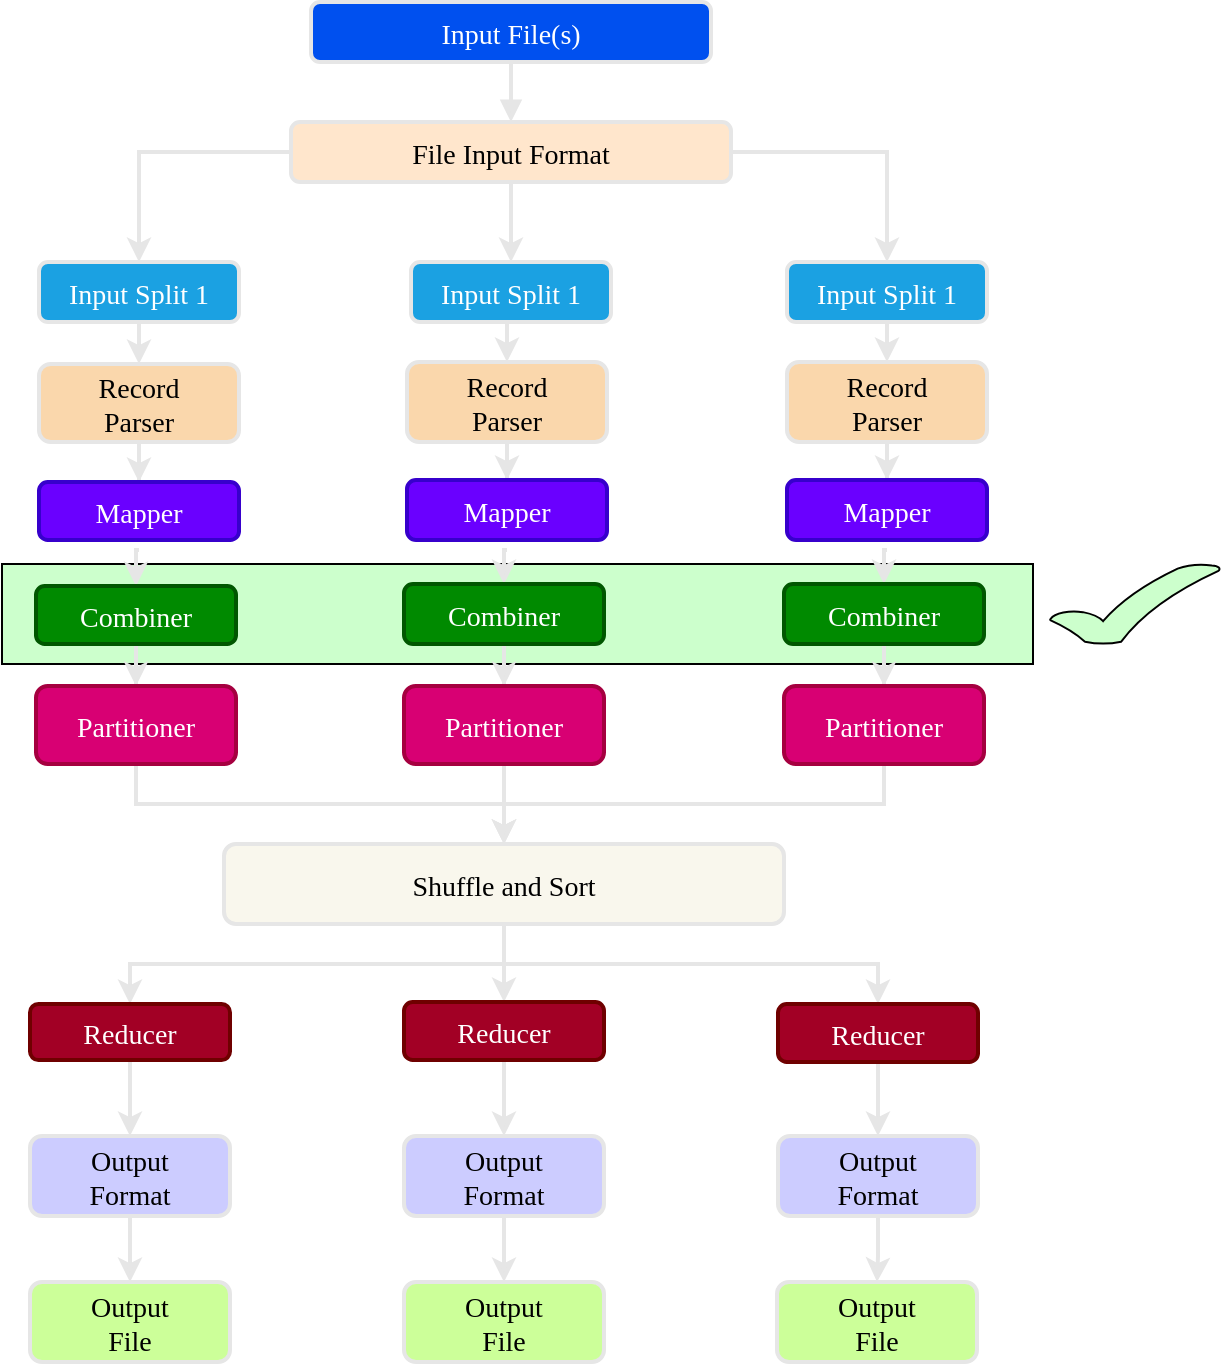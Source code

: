 <mxfile version="14.9.6" type="device"><diagram name="Page-1" id="97916047-d0de-89f5-080d-49f4d83e522f"><mxGraphModel dx="1106" dy="774" grid="1" gridSize="10" guides="1" tooltips="1" connect="1" arrows="1" fold="1" page="1" pageScale="1.5" pageWidth="1169" pageHeight="827" background="none" math="0" shadow="0"><root><mxCell id="0"/><mxCell id="1" parent="0"/><mxCell id="WbqQ_Noond0KkZi2FbzZ-31" value="" style="rounded=0;whiteSpace=wrap;html=1;fillColor=#CCFFCC;" vertex="1" parent="1"><mxGeometry x="6" y="301" width="515.5" height="50" as="geometry"/></mxCell><mxCell id="2" value="Input File(s)" style="rounded=1;fillColor=#0050ef;shadow=0;fontStyle=0;fontColor=#ffffff;fontSize=14;strokeWidth=2;strokeColor=#E6E6E6;fontFamily=Verdana;" parent="1" vertex="1"><mxGeometry x="160.5" y="20" width="200" height="30" as="geometry"/></mxCell><mxCell id="e9Tq4WVeTHn1IqNeZjUf-38" value="" style="edgeStyle=orthogonalEdgeStyle;rounded=0;orthogonalLoop=1;jettySize=auto;shadow=0;fontSize=14;strokeWidth=2;strokeColor=#E6E6E6;fontStyle=0;fontFamily=Verdana;" parent="1" source="3" target="O9AAWmq8OEumYXpwubqZ-82" edge="1"><mxGeometry relative="1" as="geometry"/></mxCell><mxCell id="e9Tq4WVeTHn1IqNeZjUf-39" value="" style="edgeStyle=orthogonalEdgeStyle;rounded=0;orthogonalLoop=1;jettySize=auto;entryX=0.5;entryY=0;entryDx=0;entryDy=0;shadow=0;fontSize=14;strokeWidth=2;strokeColor=#E6E6E6;fontStyle=0;fontFamily=Verdana;" parent="1" source="3" target="O9AAWmq8OEumYXpwubqZ-72" edge="1"><mxGeometry relative="1" as="geometry"/></mxCell><mxCell id="e9Tq4WVeTHn1IqNeZjUf-40" value="" style="edgeStyle=orthogonalEdgeStyle;rounded=0;orthogonalLoop=1;jettySize=auto;entryX=0.5;entryY=0;entryDx=0;entryDy=0;shadow=0;fontSize=14;strokeWidth=2;strokeColor=#E6E6E6;fontStyle=0;fontFamily=Verdana;" parent="1" source="3" target="4" edge="1"><mxGeometry relative="1" as="geometry"/></mxCell><mxCell id="3" value="File Input Format" style="rounded=1;fillColor=#ffe6cc;shadow=0;fontStyle=0;fontSize=14;strokeWidth=2;strokeColor=#E6E6E6;fontFamily=Verdana;" parent="1" vertex="1"><mxGeometry x="150.5" y="80" width="220" height="30" as="geometry"/></mxCell><mxCell id="O9AAWmq8OEumYXpwubqZ-67" value="" style="edgeStyle=orthogonalEdgeStyle;rounded=0;orthogonalLoop=1;jettySize=auto;exitX=0.5;exitY=1;exitDx=0;exitDy=0;entryX=0.5;entryY=0;entryDx=0;entryDy=0;strokeWidth=2;shadow=0;fontStyle=0;fontSize=14;strokeColor=#E6E6E6;fontFamily=Verdana;" parent="1" source="4" target="O9AAWmq8OEumYXpwubqZ-56" edge="1"><mxGeometry relative="1" as="geometry"/></mxCell><mxCell id="4" value="Input Split 1" style="rounded=1;fillColor=#1ba1e2;shadow=0;fontStyle=0;fontColor=#ffffff;fontSize=14;strokeWidth=2;strokeColor=#E6E6E6;fontFamily=Verdana;" parent="1" vertex="1"><mxGeometry x="24.5" y="150" width="100" height="30" as="geometry"/></mxCell><mxCell id="29" value="" style="edgeStyle=elbowEdgeStyle;elbow=vertical;strokeWidth=2;endArrow=block;endFill=1;fontStyle=0;shadow=0;fontSize=14;strokeColor=#E6E6E6;fontFamily=Verdana;" parent="1" source="2" target="3" edge="1"><mxGeometry x="-480.75" y="-74.5" width="100" height="100" as="geometry"><mxPoint x="-480.75" y="25.5" as="sourcePoint"/><mxPoint x="-380.75" y="-74.5" as="targetPoint"/></mxGeometry></mxCell><mxCell id="O9AAWmq8OEumYXpwubqZ-68" value="" style="edgeStyle=orthogonalEdgeStyle;rounded=0;orthogonalLoop=1;jettySize=auto;entryX=0.5;entryY=0;entryDx=0;entryDy=0;strokeWidth=2;shadow=0;fontStyle=0;fontSize=14;strokeColor=#E6E6E6;fontFamily=Verdana;" parent="1" source="O9AAWmq8OEumYXpwubqZ-56" target="O9AAWmq8OEumYXpwubqZ-59" edge="1"><mxGeometry relative="1" as="geometry"/></mxCell><mxCell id="O9AAWmq8OEumYXpwubqZ-56" value="Record &#10;Parser" style="rounded=1;fillColor=#fad7ac;shadow=0;fontStyle=0;fontSize=14;strokeWidth=2;strokeColor=#E6E6E6;fontFamily=Verdana;" parent="1" vertex="1"><mxGeometry x="24.5" y="201" width="100" height="39" as="geometry"/></mxCell><mxCell id="O9AAWmq8OEumYXpwubqZ-69" value="" style="edgeStyle=orthogonalEdgeStyle;rounded=0;orthogonalLoop=1;jettySize=auto;entryX=0.5;entryY=0;entryDx=0;entryDy=0;strokeWidth=2;shadow=0;fontStyle=0;fontSize=14;strokeColor=#E6E6E6;fontFamily=Verdana;" parent="1" target="O9AAWmq8OEumYXpwubqZ-60" edge="1"><mxGeometry relative="1" as="geometry"><mxPoint x="74.5" y="294" as="sourcePoint"/></mxGeometry></mxCell><mxCell id="O9AAWmq8OEumYXpwubqZ-59" value="Mapper" style="rounded=1;fillColor=#6a00ff;shadow=0;fontStyle=0;fontSize=14;strokeWidth=2;strokeColor=#3700CC;fontFamily=Verdana;fontColor=#ffffff;" parent="1" vertex="1"><mxGeometry x="24.5" y="260" width="100" height="29" as="geometry"/></mxCell><mxCell id="e9Tq4WVeTHn1IqNeZjUf-33" value="" style="edgeStyle=orthogonalEdgeStyle;rounded=0;orthogonalLoop=1;jettySize=auto;entryX=0.5;entryY=0;entryDx=0;entryDy=0;shadow=0;strokeWidth=2;fontStyle=0;fontSize=14;strokeColor=#E6E6E6;fontFamily=Verdana;" parent="1" source="O9AAWmq8OEumYXpwubqZ-60" target="O9AAWmq8OEumYXpwubqZ-61" edge="1"><mxGeometry relative="1" as="geometry"/></mxCell><mxCell id="O9AAWmq8OEumYXpwubqZ-60" value="Combiner" style="rounded=1;fillColor=#008a00;shadow=0;fontStyle=0;fontSize=14;strokeWidth=2;strokeColor=#005700;fontFamily=Verdana;fontColor=#ffffff;" parent="1" vertex="1"><mxGeometry x="23" y="312" width="100" height="29" as="geometry"/></mxCell><mxCell id="e9Tq4WVeTHn1IqNeZjUf-31" value="" style="edgeStyle=orthogonalEdgeStyle;rounded=0;orthogonalLoop=1;jettySize=auto;entryX=0.5;entryY=0;entryDx=0;entryDy=0;shadow=0;strokeWidth=2;fontStyle=0;fontSize=14;strokeColor=#E6E6E6;fontFamily=Verdana;" parent="1" source="O9AAWmq8OEumYXpwubqZ-61" target="O9AAWmq8OEumYXpwubqZ-93" edge="1"><mxGeometry relative="1" as="geometry"/></mxCell><mxCell id="O9AAWmq8OEumYXpwubqZ-61" value="Partitioner" style="rounded=1;fillColor=#d80073;shadow=0;fontStyle=0;fontSize=14;fontColor=#ffffff;strokeWidth=2;strokeColor=#A50040;fontFamily=Verdana;" parent="1" vertex="1"><mxGeometry x="23" y="362" width="100" height="39" as="geometry"/></mxCell><mxCell id="O9AAWmq8OEumYXpwubqZ-71" value="" style="edgeStyle=orthogonalEdgeStyle;rounded=0;orthogonalLoop=1;jettySize=auto;exitX=0.5;exitY=1;exitDx=0;exitDy=0;entryX=0.5;entryY=0;entryDx=0;entryDy=0;strokeWidth=2;shadow=0;fontStyle=0;fontSize=14;strokeColor=#E6E6E6;fontFamily=Verdana;" parent="1" source="O9AAWmq8OEumYXpwubqZ-72" target="O9AAWmq8OEumYXpwubqZ-74" edge="1"><mxGeometry relative="1" as="geometry"/></mxCell><mxCell id="O9AAWmq8OEumYXpwubqZ-72" value="Input Split 1" style="rounded=1;fillColor=#1ba1e2;shadow=0;fontStyle=0;fontColor=#ffffff;fontSize=14;strokeWidth=2;strokeColor=#E6E6E6;fontFamily=Verdana;" parent="1" vertex="1"><mxGeometry x="210.5" y="150" width="100" height="30" as="geometry"/></mxCell><mxCell id="O9AAWmq8OEumYXpwubqZ-73" value="" style="edgeStyle=orthogonalEdgeStyle;rounded=0;orthogonalLoop=1;jettySize=auto;entryX=0.5;entryY=0;entryDx=0;entryDy=0;strokeWidth=2;shadow=0;fontStyle=0;fontSize=14;strokeColor=#E6E6E6;fontFamily=Verdana;" parent="1" source="O9AAWmq8OEumYXpwubqZ-74" target="O9AAWmq8OEumYXpwubqZ-76" edge="1"><mxGeometry relative="1" as="geometry"/></mxCell><mxCell id="O9AAWmq8OEumYXpwubqZ-74" value="Record &#10;Parser" style="rounded=1;fillColor=#fad7ac;shadow=0;fontStyle=0;fontSize=14;strokeWidth=2;strokeColor=#E6E6E6;fontFamily=Verdana;" parent="1" vertex="1"><mxGeometry x="208.5" y="200" width="100" height="40" as="geometry"/></mxCell><mxCell id="O9AAWmq8OEumYXpwubqZ-75" value="" style="edgeStyle=orthogonalEdgeStyle;rounded=0;orthogonalLoop=1;jettySize=auto;entryX=0.5;entryY=0;entryDx=0;entryDy=0;strokeWidth=2;shadow=0;fontStyle=0;fontSize=14;strokeColor=#E6E6E6;fontFamily=Verdana;" parent="1" target="O9AAWmq8OEumYXpwubqZ-78" edge="1"><mxGeometry relative="1" as="geometry"><mxPoint x="258.5" y="294" as="sourcePoint"/></mxGeometry></mxCell><mxCell id="O9AAWmq8OEumYXpwubqZ-76" value="Mapper" style="rounded=1;fillColor=#6a00ff;shadow=0;fontStyle=0;fontSize=14;strokeWidth=2;strokeColor=#3700CC;fontFamily=Verdana;fontColor=#ffffff;" parent="1" vertex="1"><mxGeometry x="208.5" y="259" width="100" height="30" as="geometry"/></mxCell><mxCell id="e9Tq4WVeTHn1IqNeZjUf-34" value="" style="edgeStyle=orthogonalEdgeStyle;rounded=0;orthogonalLoop=1;jettySize=auto;shadow=0;strokeWidth=2;fontStyle=0;fontSize=14;strokeColor=#E6E6E6;fontFamily=Verdana;" parent="1" source="O9AAWmq8OEumYXpwubqZ-78" target="O9AAWmq8OEumYXpwubqZ-79" edge="1"><mxGeometry relative="1" as="geometry"/></mxCell><mxCell id="O9AAWmq8OEumYXpwubqZ-78" value="Combiner" style="rounded=1;fillColor=#008a00;shadow=0;fontStyle=0;fontSize=14;strokeWidth=2;strokeColor=#005700;fontFamily=Verdana;fontColor=#ffffff;" parent="1" vertex="1"><mxGeometry x="207" y="311" width="100" height="30" as="geometry"/></mxCell><mxCell id="O9AAWmq8OEumYXpwubqZ-96" value="" style="edgeStyle=orthogonalEdgeStyle;rounded=0;orthogonalLoop=1;jettySize=auto;entryX=0.5;entryY=0;entryDx=0;entryDy=0;strokeWidth=2;shadow=0;fontStyle=0;fontSize=14;strokeColor=#E6E6E6;fontFamily=Verdana;" parent="1" source="O9AAWmq8OEumYXpwubqZ-79" target="O9AAWmq8OEumYXpwubqZ-93" edge="1"><mxGeometry relative="1" as="geometry"/></mxCell><mxCell id="O9AAWmq8OEumYXpwubqZ-79" value="Partitioner" style="rounded=1;fillColor=#d80073;shadow=0;fontStyle=0;fontSize=14;fontColor=#ffffff;strokeWidth=2;strokeColor=#A50040;fontFamily=Verdana;" parent="1" vertex="1"><mxGeometry x="207" y="362" width="100" height="39" as="geometry"/></mxCell><mxCell id="O9AAWmq8OEumYXpwubqZ-81" value="" style="edgeStyle=orthogonalEdgeStyle;rounded=0;orthogonalLoop=1;jettySize=auto;exitX=0.5;exitY=1;exitDx=0;exitDy=0;entryX=0.5;entryY=0;entryDx=0;entryDy=0;strokeWidth=2;shadow=0;fontStyle=0;fontSize=14;strokeColor=#E6E6E6;fontFamily=Verdana;" parent="1" source="O9AAWmq8OEumYXpwubqZ-82" target="O9AAWmq8OEumYXpwubqZ-84" edge="1"><mxGeometry relative="1" as="geometry"/></mxCell><mxCell id="O9AAWmq8OEumYXpwubqZ-82" value="Input Split 1" style="rounded=1;fillColor=#1ba1e2;shadow=0;fontStyle=0;fontColor=#ffffff;fontSize=14;strokeWidth=2;strokeColor=#E6E6E6;fontFamily=Verdana;" parent="1" vertex="1"><mxGeometry x="398.5" y="150" width="100" height="30" as="geometry"/></mxCell><mxCell id="O9AAWmq8OEumYXpwubqZ-83" value="" style="edgeStyle=orthogonalEdgeStyle;rounded=0;orthogonalLoop=1;jettySize=auto;entryX=0.5;entryY=0;entryDx=0;entryDy=0;strokeWidth=2;shadow=0;fontStyle=0;fontSize=14;strokeColor=#E6E6E6;fontFamily=Verdana;" parent="1" source="O9AAWmq8OEumYXpwubqZ-84" target="O9AAWmq8OEumYXpwubqZ-86" edge="1"><mxGeometry relative="1" as="geometry"/></mxCell><mxCell id="O9AAWmq8OEumYXpwubqZ-84" value="Record &#10;Parser" style="rounded=1;fillColor=#fad7ac;shadow=0;fontStyle=0;fontSize=14;strokeWidth=2;strokeColor=#E6E6E6;fontFamily=Verdana;" parent="1" vertex="1"><mxGeometry x="398.5" y="200" width="100" height="40" as="geometry"/></mxCell><mxCell id="O9AAWmq8OEumYXpwubqZ-85" value="" style="edgeStyle=orthogonalEdgeStyle;rounded=0;orthogonalLoop=1;jettySize=auto;entryX=0.5;entryY=0;entryDx=0;entryDy=0;strokeWidth=2;shadow=0;fontStyle=0;fontSize=14;strokeColor=#E6E6E6;fontFamily=Verdana;" parent="1" target="O9AAWmq8OEumYXpwubqZ-88" edge="1"><mxGeometry relative="1" as="geometry"><mxPoint x="448.5" y="294" as="sourcePoint"/></mxGeometry></mxCell><mxCell id="O9AAWmq8OEumYXpwubqZ-86" value="Mapper" style="rounded=1;fillColor=#6a00ff;shadow=0;fontStyle=0;fontSize=14;strokeWidth=2;strokeColor=#3700CC;fontFamily=Verdana;fontColor=#ffffff;" parent="1" vertex="1"><mxGeometry x="398.5" y="259" width="100" height="30" as="geometry"/></mxCell><mxCell id="e9Tq4WVeTHn1IqNeZjUf-35" value="" style="edgeStyle=orthogonalEdgeStyle;rounded=0;orthogonalLoop=1;jettySize=auto;shadow=0;strokeWidth=2;fontStyle=0;fontSize=14;strokeColor=#E6E6E6;fontFamily=Verdana;" parent="1" source="O9AAWmq8OEumYXpwubqZ-88" target="O9AAWmq8OEumYXpwubqZ-89" edge="1"><mxGeometry relative="1" as="geometry"/></mxCell><mxCell id="O9AAWmq8OEumYXpwubqZ-88" value="Combiner" style="rounded=1;fillColor=#008a00;shadow=0;fontStyle=0;fontSize=14;strokeWidth=2;strokeColor=#005700;fontFamily=Verdana;fontColor=#ffffff;" parent="1" vertex="1"><mxGeometry x="397" y="311" width="100" height="30" as="geometry"/></mxCell><mxCell id="O9AAWmq8OEumYXpwubqZ-97" value="" style="edgeStyle=orthogonalEdgeStyle;rounded=0;orthogonalLoop=1;jettySize=auto;entryX=0.5;entryY=0;entryDx=0;entryDy=0;strokeWidth=2;shadow=0;fontStyle=0;fontSize=14;strokeColor=#E6E6E6;fontFamily=Verdana;" parent="1" source="O9AAWmq8OEumYXpwubqZ-89" target="O9AAWmq8OEumYXpwubqZ-93" edge="1"><mxGeometry relative="1" as="geometry"/></mxCell><mxCell id="O9AAWmq8OEumYXpwubqZ-89" value="Partitioner" style="rounded=1;fillColor=#d80073;shadow=0;fontStyle=0;fontSize=14;fontColor=#ffffff;strokeWidth=2;strokeColor=#A50040;fontFamily=Verdana;" parent="1" vertex="1"><mxGeometry x="397" y="362" width="100" height="39" as="geometry"/></mxCell><mxCell id="O9AAWmq8OEumYXpwubqZ-107" value="" style="edgeStyle=orthogonalEdgeStyle;rounded=0;orthogonalLoop=1;jettySize=auto;entryX=0.5;entryY=0;entryDx=0;entryDy=0;strokeWidth=2;shadow=0;fontStyle=0;fontSize=14;strokeColor=#E6E6E6;fontFamily=Verdana;" parent="1" source="O9AAWmq8OEumYXpwubqZ-93" target="O9AAWmq8OEumYXpwubqZ-99" edge="1"><mxGeometry relative="1" as="geometry"/></mxCell><mxCell id="O9AAWmq8OEumYXpwubqZ-109" value="" style="edgeStyle=orthogonalEdgeStyle;rounded=0;orthogonalLoop=1;jettySize=auto;entryX=0.5;entryY=0;entryDx=0;entryDy=0;strokeWidth=2;shadow=0;fontStyle=0;fontSize=14;strokeColor=#E6E6E6;fontFamily=Verdana;" parent="1" source="O9AAWmq8OEumYXpwubqZ-93" target="O9AAWmq8OEumYXpwubqZ-98" edge="1"><mxGeometry relative="1" as="geometry"/></mxCell><mxCell id="e9Tq4WVeTHn1IqNeZjUf-37" value="" style="edgeStyle=orthogonalEdgeStyle;rounded=0;orthogonalLoop=1;jettySize=auto;entryX=0.5;entryY=0;entryDx=0;entryDy=0;shadow=0;fontSize=14;strokeWidth=2;strokeColor=#E6E6E6;fontStyle=0;fontFamily=Verdana;" parent="1" source="O9AAWmq8OEumYXpwubqZ-93" target="O9AAWmq8OEumYXpwubqZ-100" edge="1"><mxGeometry relative="1" as="geometry"/></mxCell><mxCell id="O9AAWmq8OEumYXpwubqZ-93" value="Shuffle and Sort" style="rounded=1;fillColor=#f9f7ed;shadow=0;fontStyle=0;fontSize=14;strokeWidth=2;strokeColor=#E6E6E6;fontFamily=Verdana;" parent="1" vertex="1"><mxGeometry x="117" y="441" width="280" height="40" as="geometry"/></mxCell><mxCell id="O9AAWmq8OEumYXpwubqZ-110" value="" style="edgeStyle=orthogonalEdgeStyle;rounded=0;orthogonalLoop=1;jettySize=auto;entryX=0.5;entryY=0;entryDx=0;entryDy=0;strokeWidth=2;shadow=0;fontStyle=0;fontSize=14;strokeColor=#E6E6E6;fontFamily=Verdana;" parent="1" source="O9AAWmq8OEumYXpwubqZ-98" target="O9AAWmq8OEumYXpwubqZ-101" edge="1"><mxGeometry relative="1" as="geometry"/></mxCell><mxCell id="O9AAWmq8OEumYXpwubqZ-98" value="Reducer" style="rounded=1;shadow=0;fontStyle=0;fontSize=14;fillColor=#a20025;strokeWidth=2;strokeColor=#6F0000;fontFamily=Verdana;fontColor=#ffffff;" parent="1" vertex="1"><mxGeometry x="20" y="521" width="100" height="28" as="geometry"/></mxCell><mxCell id="O9AAWmq8OEumYXpwubqZ-111" value="" style="edgeStyle=orthogonalEdgeStyle;rounded=0;orthogonalLoop=1;jettySize=auto;entryX=0.5;entryY=0;entryDx=0;entryDy=0;strokeWidth=2;shadow=0;fontStyle=0;fontSize=14;strokeColor=#E6E6E6;fontFamily=Verdana;" parent="1" source="O9AAWmq8OEumYXpwubqZ-99" target="O9AAWmq8OEumYXpwubqZ-102" edge="1"><mxGeometry relative="1" as="geometry"/></mxCell><mxCell id="O9AAWmq8OEumYXpwubqZ-99" value="Reducer" style="rounded=1;shadow=0;fontStyle=0;fontSize=14;fillColor=#a20025;strokeWidth=2;strokeColor=#6F0000;fontFamily=Verdana;fontColor=#ffffff;" parent="1" vertex="1"><mxGeometry x="207" y="520" width="100" height="29" as="geometry"/></mxCell><mxCell id="O9AAWmq8OEumYXpwubqZ-112" value="" style="edgeStyle=orthogonalEdgeStyle;rounded=0;orthogonalLoop=1;jettySize=auto;strokeWidth=2;shadow=0;fontStyle=0;fontSize=14;strokeColor=#E6E6E6;fontFamily=Verdana;" parent="1" source="O9AAWmq8OEumYXpwubqZ-100" target="O9AAWmq8OEumYXpwubqZ-103" edge="1"><mxGeometry relative="1" as="geometry"/></mxCell><mxCell id="O9AAWmq8OEumYXpwubqZ-100" value="Reducer" style="rounded=1;shadow=0;fontStyle=0;fontSize=14;fillColor=#a20025;strokeWidth=2;strokeColor=#6F0000;fontFamily=Verdana;fontColor=#ffffff;" parent="1" vertex="1"><mxGeometry x="394" y="521" width="100" height="29" as="geometry"/></mxCell><mxCell id="O9AAWmq8OEumYXpwubqZ-113" value="" style="edgeStyle=orthogonalEdgeStyle;rounded=0;orthogonalLoop=1;jettySize=auto;strokeWidth=2;shadow=0;fontStyle=0;fontSize=14;strokeColor=#E6E6E6;fontFamily=Verdana;" parent="1" source="O9AAWmq8OEumYXpwubqZ-101" target="O9AAWmq8OEumYXpwubqZ-104" edge="1"><mxGeometry relative="1" as="geometry"/></mxCell><mxCell id="O9AAWmq8OEumYXpwubqZ-101" value="Output &#10;Format" style="rounded=1;shadow=0;fontStyle=0;fontSize=14;fillColor=#CCCCFF;strokeWidth=2;strokeColor=#E6E6E6;fontFamily=Verdana;" parent="1" vertex="1"><mxGeometry x="20" y="587" width="100" height="40" as="geometry"/></mxCell><mxCell id="O9AAWmq8OEumYXpwubqZ-114" value="" style="edgeStyle=orthogonalEdgeStyle;rounded=0;orthogonalLoop=1;jettySize=auto;strokeWidth=2;shadow=0;fontStyle=0;fontSize=14;strokeColor=#E6E6E6;fontFamily=Verdana;" parent="1" source="O9AAWmq8OEumYXpwubqZ-102" target="O9AAWmq8OEumYXpwubqZ-105" edge="1"><mxGeometry relative="1" as="geometry"/></mxCell><mxCell id="O9AAWmq8OEumYXpwubqZ-102" value="Output &#10;Format" style="rounded=1;shadow=0;fontStyle=0;fontSize=14;fillColor=#CCCCFF;strokeWidth=2;strokeColor=#E6E6E6;fontFamily=Verdana;" parent="1" vertex="1"><mxGeometry x="207" y="587" width="100" height="40" as="geometry"/></mxCell><mxCell id="O9AAWmq8OEumYXpwubqZ-115" value="" style="edgeStyle=orthogonalEdgeStyle;rounded=0;orthogonalLoop=1;jettySize=auto;strokeWidth=2;shadow=0;fontStyle=0;fontSize=14;strokeColor=#E6E6E6;fontFamily=Verdana;" parent="1" source="O9AAWmq8OEumYXpwubqZ-103" target="O9AAWmq8OEumYXpwubqZ-106" edge="1"><mxGeometry relative="1" as="geometry"/></mxCell><mxCell id="O9AAWmq8OEumYXpwubqZ-103" value="Output &#10;Format" style="rounded=1;shadow=0;fontStyle=0;fontSize=14;fillColor=#CCCCFF;strokeWidth=2;strokeColor=#E6E6E6;fontFamily=Verdana;" parent="1" vertex="1"><mxGeometry x="394" y="587" width="100" height="40" as="geometry"/></mxCell><mxCell id="O9AAWmq8OEumYXpwubqZ-104" value="Output&#10;File" style="rounded=1;shadow=0;fontStyle=0;fontSize=14;fillColor=#CCFF99;strokeWidth=2;strokeColor=#E6E6E6;fontFamily=Verdana;" parent="1" vertex="1"><mxGeometry x="20" y="660" width="100" height="40" as="geometry"/></mxCell><mxCell id="O9AAWmq8OEumYXpwubqZ-105" value="Output&#10;File" style="rounded=1;shadow=0;fontStyle=0;fontSize=14;fillColor=#CCFF99;strokeWidth=2;strokeColor=#E6E6E6;fontFamily=Verdana;" parent="1" vertex="1"><mxGeometry x="207" y="660" width="100" height="40" as="geometry"/></mxCell><mxCell id="O9AAWmq8OEumYXpwubqZ-106" value="Output&#10;File" style="rounded=1;shadow=0;fontStyle=0;fontSize=14;fillColor=#CCFF99;strokeWidth=2;strokeColor=#E6E6E6;fontFamily=Verdana;" parent="1" vertex="1"><mxGeometry x="393.5" y="660" width="100" height="40" as="geometry"/></mxCell><mxCell id="WbqQ_Noond0KkZi2FbzZ-33" value="" style="verticalLabelPosition=bottom;verticalAlign=top;html=1;shape=mxgraph.basic.tick;fillColor=#CCFFCC;" vertex="1" parent="1"><mxGeometry x="530" y="301" width="85" height="40" as="geometry"/></mxCell></root></mxGraphModel></diagram></mxfile>
